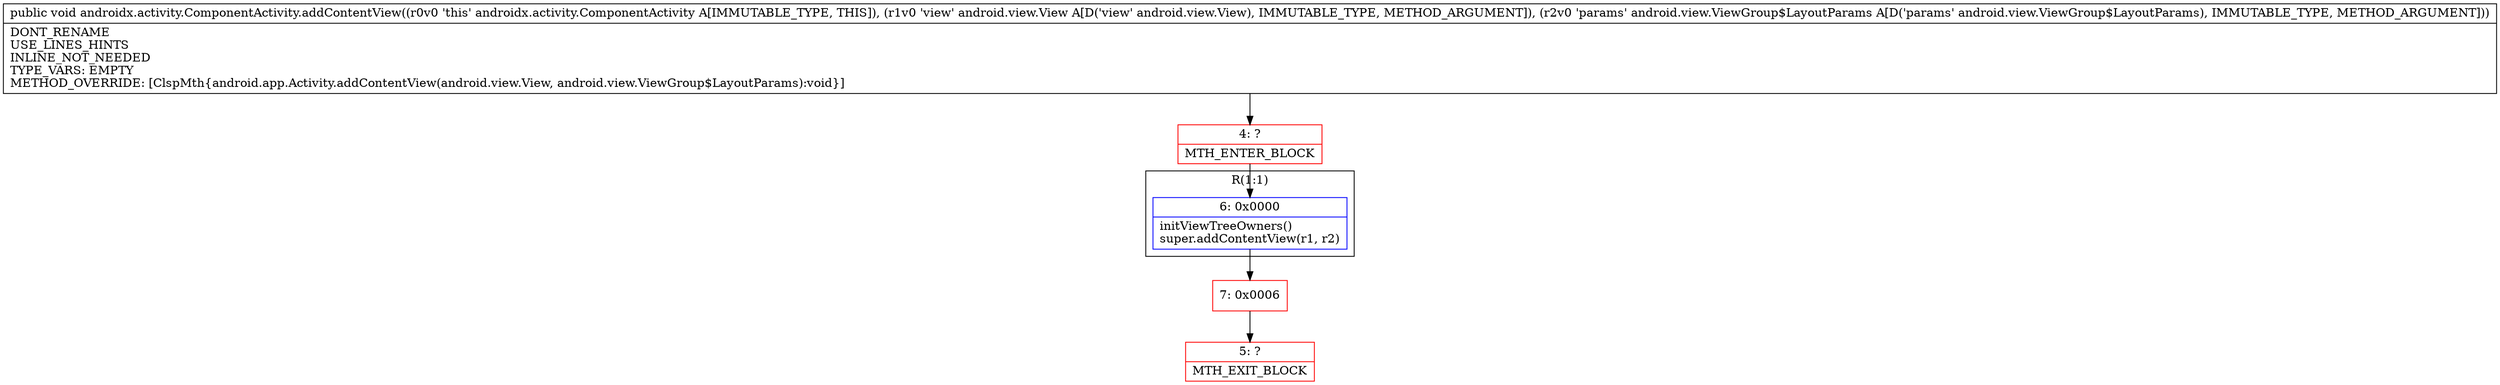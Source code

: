 digraph "CFG forandroidx.activity.ComponentActivity.addContentView(Landroid\/view\/View;Landroid\/view\/ViewGroup$LayoutParams;)V" {
subgraph cluster_Region_2100625276 {
label = "R(1:1)";
node [shape=record,color=blue];
Node_6 [shape=record,label="{6\:\ 0x0000|initViewTreeOwners()\lsuper.addContentView(r1, r2)\l}"];
}
Node_4 [shape=record,color=red,label="{4\:\ ?|MTH_ENTER_BLOCK\l}"];
Node_7 [shape=record,color=red,label="{7\:\ 0x0006}"];
Node_5 [shape=record,color=red,label="{5\:\ ?|MTH_EXIT_BLOCK\l}"];
MethodNode[shape=record,label="{public void androidx.activity.ComponentActivity.addContentView((r0v0 'this' androidx.activity.ComponentActivity A[IMMUTABLE_TYPE, THIS]), (r1v0 'view' android.view.View A[D('view' android.view.View), IMMUTABLE_TYPE, METHOD_ARGUMENT]), (r2v0 'params' android.view.ViewGroup$LayoutParams A[D('params' android.view.ViewGroup$LayoutParams), IMMUTABLE_TYPE, METHOD_ARGUMENT]))  | DONT_RENAME\lUSE_LINES_HINTS\lINLINE_NOT_NEEDED\lTYPE_VARS: EMPTY\lMETHOD_OVERRIDE: [ClspMth\{android.app.Activity.addContentView(android.view.View, android.view.ViewGroup$LayoutParams):void\}]\l}"];
MethodNode -> Node_4;Node_6 -> Node_7;
Node_4 -> Node_6;
Node_7 -> Node_5;
}

